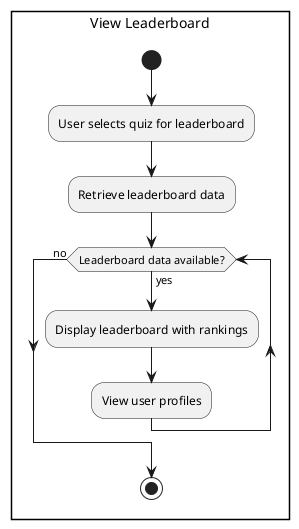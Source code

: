 @startuml View Leaderboard

rectangle "View Leaderboard" {
 
    start
    :User selects quiz for leaderboard;
    :Retrieve leaderboard data;
    while (Leaderboard data available?) is (yes)
    :Display leaderboard with rankings;
    :View user profiles;
    endwhile (no)
    stop

}
@enduml